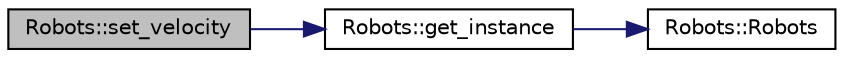 digraph "Robots::set_velocity"
{
 // INTERACTIVE_SVG=YES
  edge [fontname="Helvetica",fontsize="10",labelfontname="Helvetica",labelfontsize="10"];
  node [fontname="Helvetica",fontsize="10",shape=record];
  rankdir="LR";
  Node642 [label="Robots::set_velocity",height=0.2,width=0.4,color="black", fillcolor="grey75", style="filled", fontcolor="black"];
  Node642 -> Node643 [color="midnightblue",fontsize="10",style="solid",fontname="Helvetica"];
  Node643 [label="Robots::get_instance",height=0.2,width=0.4,color="black", fillcolor="white", style="filled",URL="$class_robots.html#a589bce74db5f34af384952d48435168f"];
  Node643 -> Node644 [color="midnightblue",fontsize="10",style="solid",fontname="Helvetica"];
  Node644 [label="Robots::Robots",height=0.2,width=0.4,color="black", fillcolor="white", style="filled",URL="$class_robots.html#aa2745a48ebd3e52b9a3020f6afbcb25d",tooltip="Initializes our arrays. "];
}
